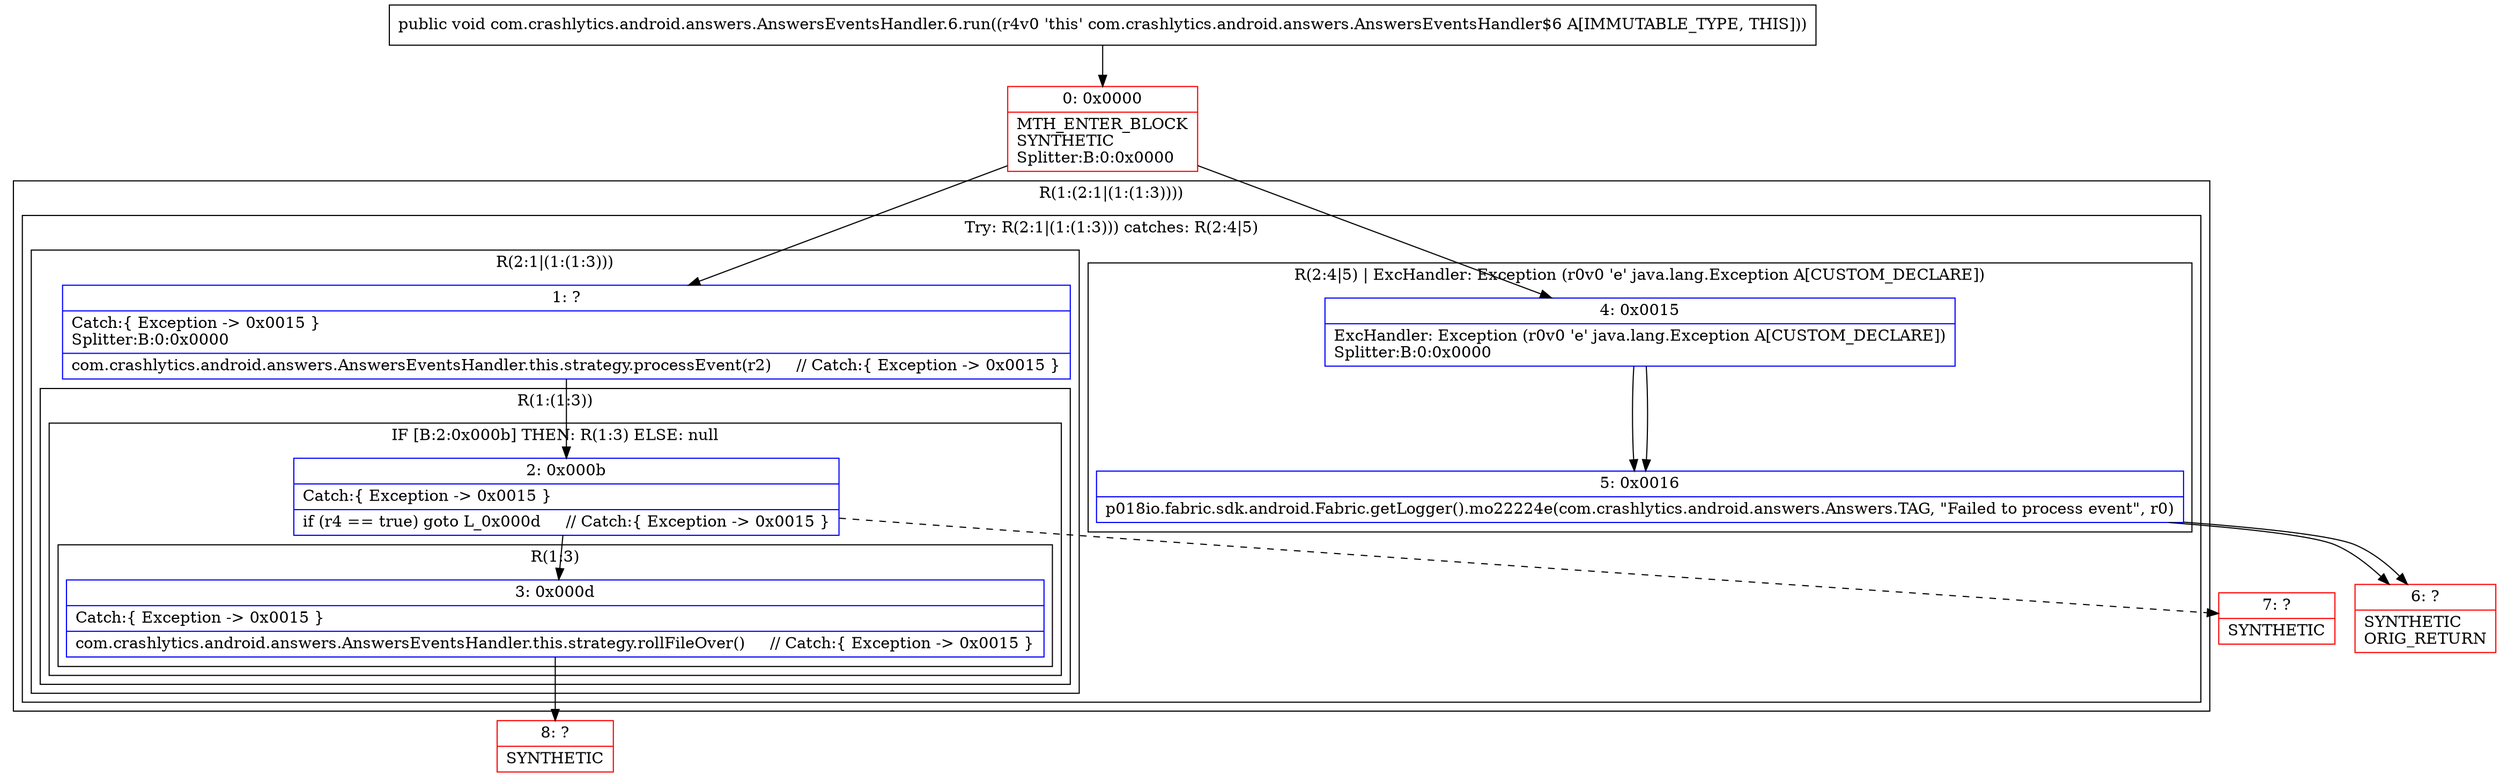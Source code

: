 digraph "CFG forcom.crashlytics.android.answers.AnswersEventsHandler.6.run()V" {
subgraph cluster_Region_276350070 {
label = "R(1:(2:1|(1:(1:3))))";
node [shape=record,color=blue];
subgraph cluster_TryCatchRegion_420208811 {
label = "Try: R(2:1|(1:(1:3))) catches: R(2:4|5)";
node [shape=record,color=blue];
subgraph cluster_Region_1249079611 {
label = "R(2:1|(1:(1:3)))";
node [shape=record,color=blue];
Node_1 [shape=record,label="{1\:\ ?|Catch:\{ Exception \-\> 0x0015 \}\lSplitter:B:0:0x0000\l|com.crashlytics.android.answers.AnswersEventsHandler.this.strategy.processEvent(r2)     \/\/ Catch:\{ Exception \-\> 0x0015 \}\l}"];
subgraph cluster_Region_275011696 {
label = "R(1:(1:3))";
node [shape=record,color=blue];
subgraph cluster_IfRegion_1181312382 {
label = "IF [B:2:0x000b] THEN: R(1:3) ELSE: null";
node [shape=record,color=blue];
Node_2 [shape=record,label="{2\:\ 0x000b|Catch:\{ Exception \-\> 0x0015 \}\l|if (r4 == true) goto L_0x000d     \/\/ Catch:\{ Exception \-\> 0x0015 \}\l}"];
subgraph cluster_Region_10603424 {
label = "R(1:3)";
node [shape=record,color=blue];
Node_3 [shape=record,label="{3\:\ 0x000d|Catch:\{ Exception \-\> 0x0015 \}\l|com.crashlytics.android.answers.AnswersEventsHandler.this.strategy.rollFileOver()     \/\/ Catch:\{ Exception \-\> 0x0015 \}\l}"];
}
}
}
}
subgraph cluster_Region_1359648806 {
label = "R(2:4|5) | ExcHandler: Exception (r0v0 'e' java.lang.Exception A[CUSTOM_DECLARE])\l";
node [shape=record,color=blue];
Node_4 [shape=record,label="{4\:\ 0x0015|ExcHandler: Exception (r0v0 'e' java.lang.Exception A[CUSTOM_DECLARE])\lSplitter:B:0:0x0000\l}"];
Node_5 [shape=record,label="{5\:\ 0x0016|p018io.fabric.sdk.android.Fabric.getLogger().mo22224e(com.crashlytics.android.answers.Answers.TAG, \"Failed to process event\", r0)\l}"];
}
}
}
subgraph cluster_Region_1359648806 {
label = "R(2:4|5) | ExcHandler: Exception (r0v0 'e' java.lang.Exception A[CUSTOM_DECLARE])\l";
node [shape=record,color=blue];
Node_4 [shape=record,label="{4\:\ 0x0015|ExcHandler: Exception (r0v0 'e' java.lang.Exception A[CUSTOM_DECLARE])\lSplitter:B:0:0x0000\l}"];
Node_5 [shape=record,label="{5\:\ 0x0016|p018io.fabric.sdk.android.Fabric.getLogger().mo22224e(com.crashlytics.android.answers.Answers.TAG, \"Failed to process event\", r0)\l}"];
}
Node_0 [shape=record,color=red,label="{0\:\ 0x0000|MTH_ENTER_BLOCK\lSYNTHETIC\lSplitter:B:0:0x0000\l}"];
Node_6 [shape=record,color=red,label="{6\:\ ?|SYNTHETIC\lORIG_RETURN\l}"];
Node_7 [shape=record,color=red,label="{7\:\ ?|SYNTHETIC\l}"];
Node_8 [shape=record,color=red,label="{8\:\ ?|SYNTHETIC\l}"];
MethodNode[shape=record,label="{public void com.crashlytics.android.answers.AnswersEventsHandler.6.run((r4v0 'this' com.crashlytics.android.answers.AnswersEventsHandler$6 A[IMMUTABLE_TYPE, THIS])) }"];
MethodNode -> Node_0;
Node_1 -> Node_2;
Node_2 -> Node_3;
Node_2 -> Node_7[style=dashed];
Node_3 -> Node_8;
Node_4 -> Node_5;
Node_5 -> Node_6;
Node_4 -> Node_5;
Node_5 -> Node_6;
Node_0 -> Node_1;
Node_0 -> Node_4;
}

